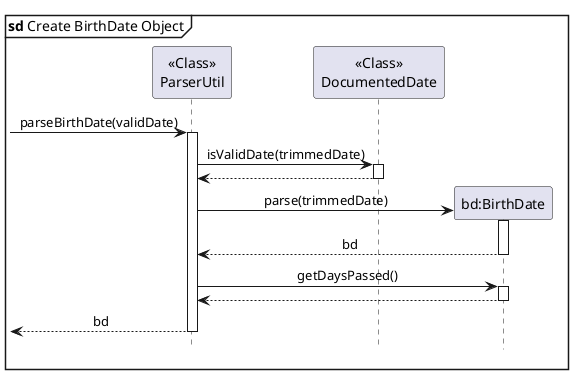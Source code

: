 @startuml
'https://plantuml.com/sequence-diagram

mainframe **sd** Create BirthDate Object
hide footbox

skinparam Sequence {
    MessageAlign center
    BoxFontSize 15
    BoxPadding 0
    BoxFontColor #FFFFFF
    FontName Arial
}
Participant "<<Class>>\nParserUtil" as util
Participant "<<Class>>\nDocumentedDate" as dd
Participant "bd:BirthDate" as bd


->util: parseBirthDate(validDate)
activate util

util -> dd: isValidDate(trimmedDate)
activate dd
dd --> util
deactivate dd

Create bd
util -> bd: parse(trimmedDate)
activate bd

bd --> util: bd
deactivate bd

util -> bd: getDaysPassed()
activate bd
bd --> util
deactivate bd

<--util: bd
deactivate util

@enduml
